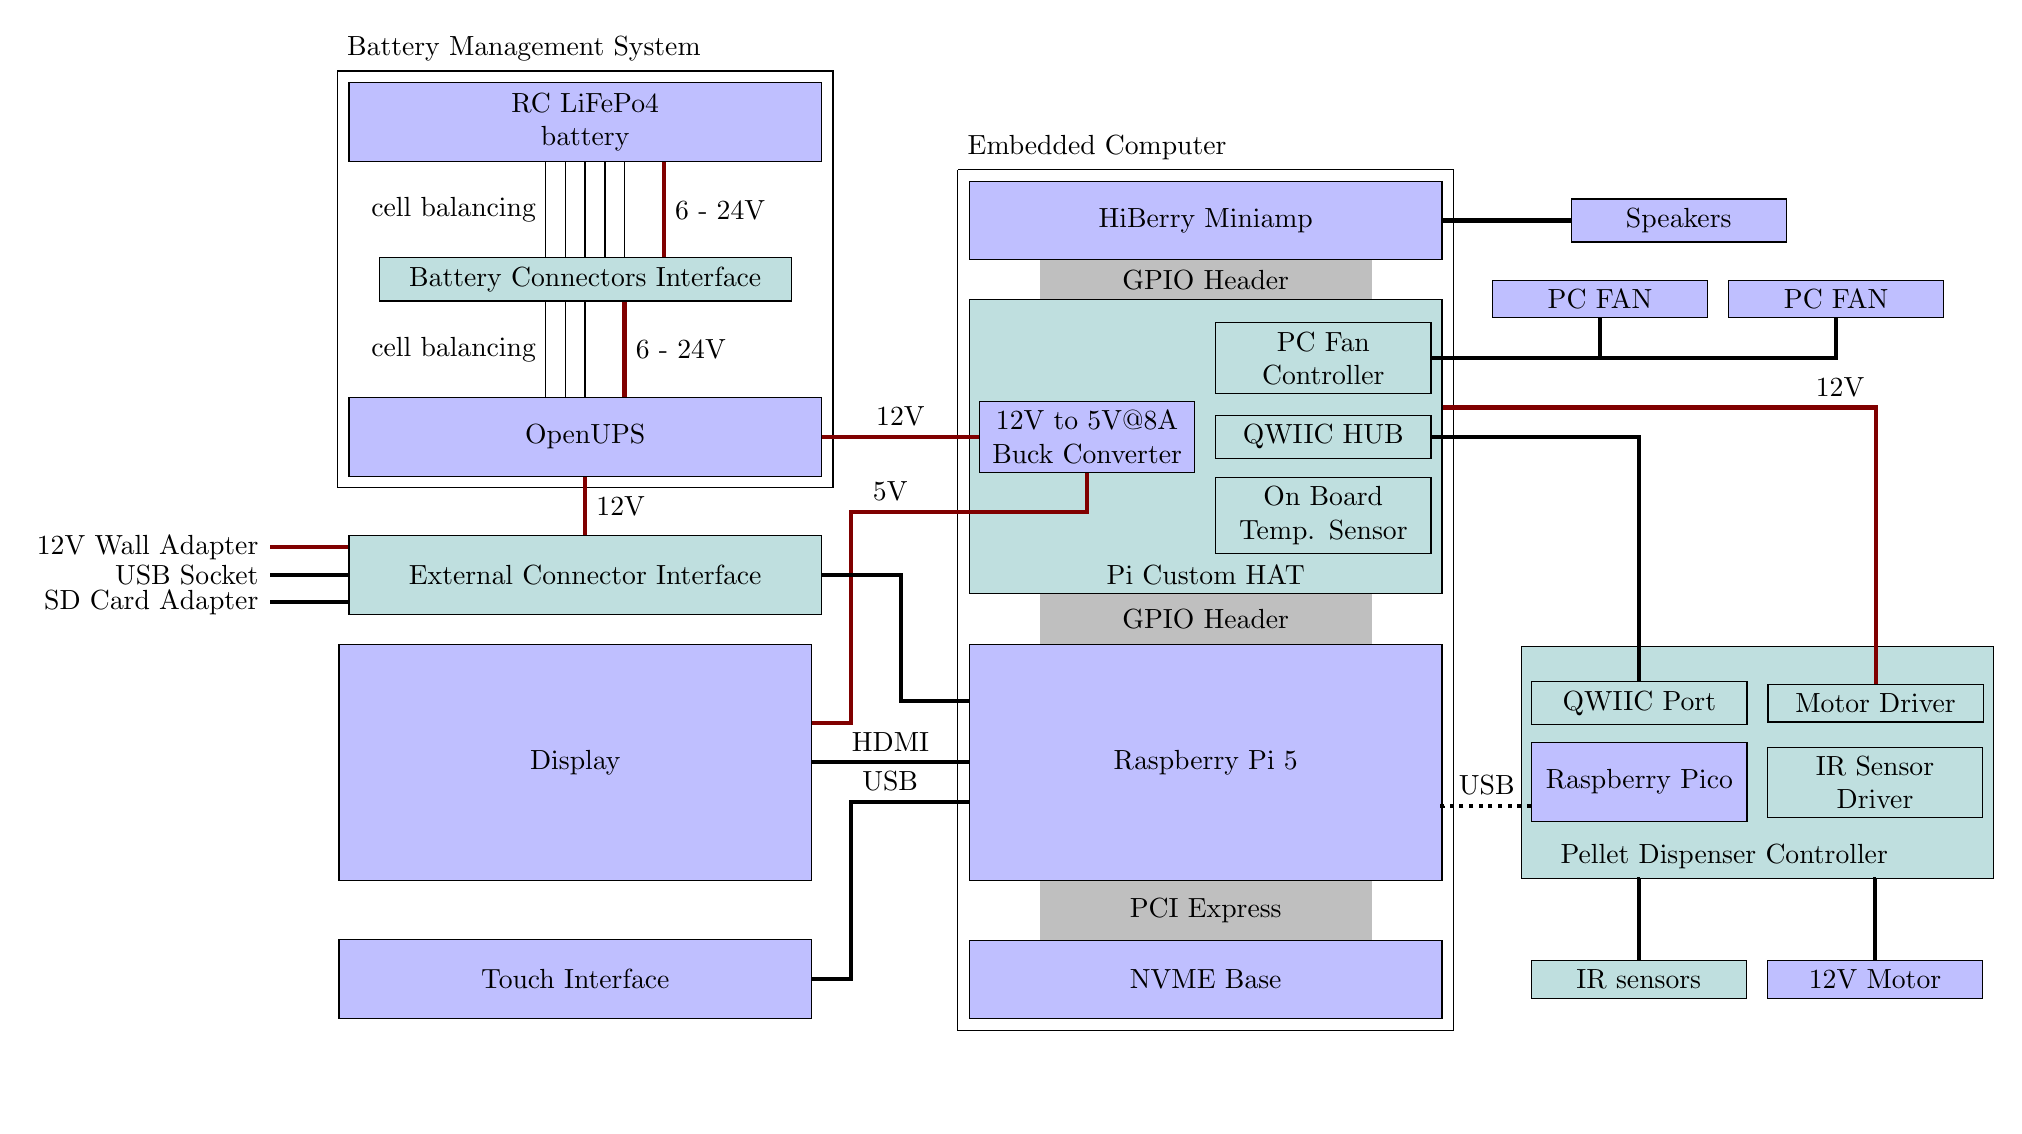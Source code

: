 \begin{tikzpicture}[%
block/.style={
	draw,
	text width= 2.5cm,
	align=center
	},
offtheshelve/.style={
	block,
	fill=blue!25!white,
	},
custom/.style={
	block,
	fill=blue!50!green!25!white,
	},
large/.style={
	minimum height=1cm,
	minimum width=6cm,
	text width = 5cm,
	},
power/.style={draw=red!50!black,line width=1.5pt},
signal/.style={draw=black,line width=1.5pt},
small/.style={draw,line width=0.5pt},
bus/.style={draw=black!25!white,line width=120pt},
shiftnw/.style={shift={(-4pt,4pt)}},
shiftse/.style={shift={(4pt,-4pt)}},
]

\path (0,0) node[offtheshelve,large, minimum height=3cm] (rpi) {Raspberry Pi 5};
\path (rpi.north)
	++(0,2.5cm) node[custom,large, minimum height=3cm] (HAT)
		{\parbox[b][3.5cm]{5cm}{\centering Pi Custom HAT}};

\path (HAT.south west)
	++ (1.5,2) node[offtheshelve] (buck) {12V to 5V@8A Buck Converter}
	++ (3,-1) node[custom] (temp) {On Board Temp. Sensor}
	++ (0,1) node[custom] (qwiic) {QWIIC HUB}
	++ (0,1) node[custom] (fan) {PC Fan Controller};

\path (HAT.north)
	++ (0,1.0cm) node[offtheshelve,large] (miniamp) {HiBerry Miniamp};

\path (rpi.south)
	++(0,-1.25cm) node[offtheshelve,large] (nvme) {NVME Base};


\path (buck.west)
	++(-5.0cm,0) node[large,offtheshelve] (ups) {OpenUPS}
	++(0,2cm) node[custom,text width=5cm] (bat_intf) {Battery Connectors Interface}
	++(0,2cm) node[large,offtheshelve] (bat) { RC LiFePo4 battery};

\path (miniamp.east) ++(3,0) node[offtheshelve] (speakers) {Speakers};


\path (rpi.west)
	++(-5cm,0cm) node[offtheshelve,large,minimum height=3cm] (display) {Display}
	++ (0cm,-2.75cm) node[offtheshelve,large] (touch) {Touch Interface};


\path (rpi.east) ++(4,0) node[custom,large] (pellet) {\parbox[b][2.65cm]{5cm}{Pellet Dispenser Controller}};

\path (pellet)
	++(-1.5,-0.25) node[offtheshelve, minimum height=1cm] (pico) {Raspberry Pico};

\path (pico)
	++(0,1) node[custom] (qwiic_intf) {QWIIC Port}
	++(3,0) node[custom] (motdrv) {Motor Driver};

\path (nvme)
	++(5.5,0) node[custom] (ir) {IR sensors}
	++(3,0) node[offtheshelve] (motor) {12V Motor}
	++(0,2.5) node[custom] (irdrv) {IR Sensor \\ Driver};


\path (ups) ++(0,-1.75) node[custom,large] (ext) {External Connector Interface};


\path (speakers)
	++ (-1,-1) node[offtheshelve] (fan1) {PC FAN}
	++ (3,0) node[offtheshelve] (fan2) {PC FAN};

\path[draw] ([shiftnw] miniamp.north west) node [above right] {Embedded Computer}
	-| ([shiftse] nvme.south east)
	-| ([shiftnw] miniamp.north west);

\path[draw] ([shiftnw] bat.north west) node [above right] {Battery Management System}
	-| ([shiftse] ups.south east)
	-| ([shiftnw] bat.north west);



\path[power] (bat_intf.south) ++(0.5,0) -- ([shift={(0.5,0)}] ups.north) node[midway, right] {6 - 24V};
\path[signal,small] (bat_intf.south) ++(-0.5,0) -- ([shift={(-0.5,0)}] ups.north) node[midway, left] {cell balancing};
\path[signal,small] (bat_intf.south) ++(-0.25,0) -- ([shift={(-0.25,0)}] ups.north);
\path[signal,small] (bat_intf.south)  -- (ups.north);

\path[power] (bat.south) ++(1,0) -- ([shift={(1,0)}] bat_intf.north) node[midway, right] {6 - 24V};
\path[signal,small] (bat.south) ++(-0.5,0) -- ([shift={(-0.5,0)}] bat_intf.north) node[midway, left] {cell balancing};
\path[signal,small] (bat.south) ++(-0.25,0) -- ([shift={(-0.25,0)}] bat_intf.north);
\path[signal,small] (bat.south)  -- (bat_intf.north);
\path[signal,small] (bat.south) ++(0.25,0) -- ([shift={(0.25,0)}] bat_intf.north);
\path[signal,small] (bat.south) ++(0.5,0) -- ([shift={(0.5,0)}] bat_intf.north);

\path[power] (ups.east) -- node[midway,above] {12V} (buck.west) ;

\path[power] (buck.south) |- ++(-3,-0.5) node[above,shift={(0.5,0)}] {5V} |- ([shift={(0,0.5)}] display.east);

\path[signal] (display.east) -- (rpi.west) node[midway,above] {HDMI};
\path[signal] (rpi.west) ++ (0,-0.5) --++ (-1.5,0) node[above,shift={(0.5,0)}] {USB} |- (touch.east);

\path[bus] (rpi) -- node[fill=black!25!white]{GPIO Header} (HAT);
\path[bus] (miniamp) -- node[fill=black!25!white]{GPIO Header} (HAT);
\path[bus] (rpi) -- node[fill=black!25!white]{PCI Express} (nvme);

\path[signal] (miniamp) -- (speakers);


\path[power] (HAT.east) ++ (0,0.5) -| (motdrv) node[midway,above left]{12V};

\path[signal,dotted] (pico.west) ++(0,-0.3)-| ([shift={(0,-0.6)}] rpi.east) node[near start,above] {USB};

\path[signal] (qwiic.east) -| (qwiic_intf);

\path[signal] (motor) |- ([shift={(1.5,0)}] pellet.south);
\path[signal] (ir) |- ([shift={(-1.5,0)}] pellet.south);

\path[power] (ext) -- (ups) node[midway,right] {12V};

\path[power] (ext.west) ++(0,0.35) -- ++(-1,0) node[left]{12V Wall Adapter};
\path[signal] (ext.west)  -- ++(-1,0) node[left]{USB Socket};
\path[signal] (ext.west) ++(0,-0.35) -- ++(-1,0) node[left]{SD Card Adapter};

\path[signal] (ext.east) -- ++(1,0) |- ([shift={(0,1)}] rpi);

\path[signal] (fan) -| (fan1);
\path[signal] (fan) -| (fan2);

\end{tikzpicture}
